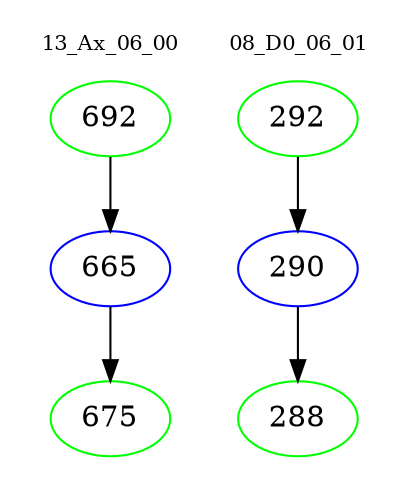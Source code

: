digraph{
subgraph cluster_0 {
color = white
label = "13_Ax_06_00";
fontsize=10;
T0_692 [label="692", color="green"]
T0_692 -> T0_665 [color="black"]
T0_665 [label="665", color="blue"]
T0_665 -> T0_675 [color="black"]
T0_675 [label="675", color="green"]
}
subgraph cluster_1 {
color = white
label = "08_D0_06_01";
fontsize=10;
T1_292 [label="292", color="green"]
T1_292 -> T1_290 [color="black"]
T1_290 [label="290", color="blue"]
T1_290 -> T1_288 [color="black"]
T1_288 [label="288", color="green"]
}
}

